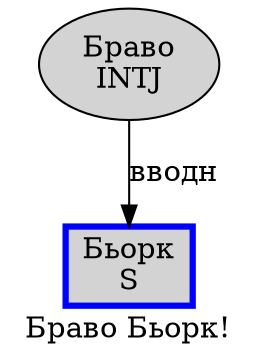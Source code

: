 digraph SENTENCE_1882 {
	graph [label="Браво Бьорк!"]
	node [style=filled]
		0 [label="Браво
INTJ" color="" fillcolor=lightgray penwidth=1 shape=ellipse]
		1 [label="Бьорк
S" color=blue fillcolor=lightgray penwidth=3 shape=box]
			0 -> 1 [label="вводн"]
}